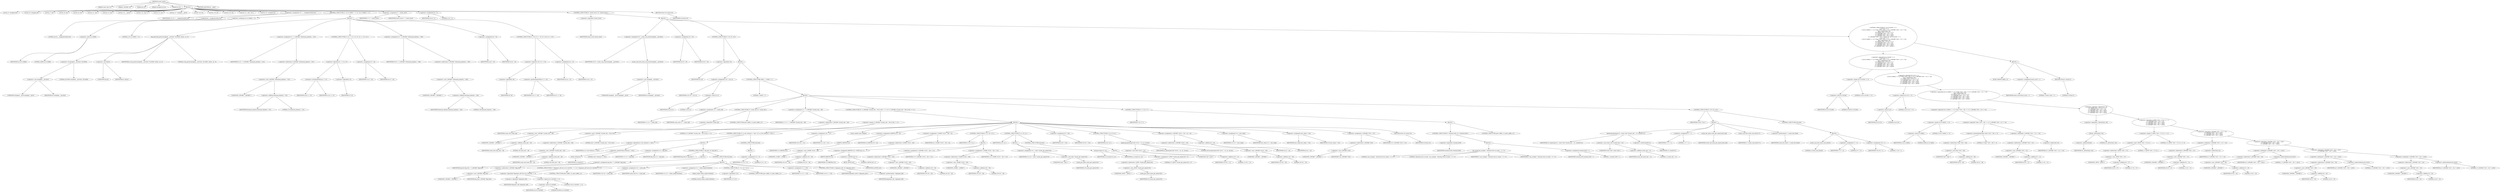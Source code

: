 digraph cache_insert {  
"1000117" [label = "(METHOD,cache_insert)" ]
"1000118" [label = "(PARAM,const char *a1)" ]
"1000119" [label = "(PARAM,_DWORD *a2)" ]
"1000120" [label = "(PARAM,int a3)" ]
"1000121" [label = "(PARAM,unsigned int a4)" ]
"1000122" [label = "(PARAM,int a5)" ]
"1000123" [label = "(BLOCK,,)" ]
"1000124" [label = "(LOCAL,v5: unsigned int)" ]
"1000125" [label = "(LOCAL,v6: unsigned int)" ]
"1000126" [label = "(LOCAL,v7: int)" ]
"1000127" [label = "(LOCAL,v8: int)" ]
"1000128" [label = "(LOCAL,v9: int)" ]
"1000129" [label = "(LOCAL,v11: int)" ]
"1000130" [label = "(LOCAL,v12: int)" ]
"1000131" [label = "(LOCAL,v13: __int16)" ]
"1000132" [label = "(LOCAL,v14: char *)" ]
"1000133" [label = "(LOCAL,v15: int)" ]
"1000134" [label = "(LOCAL,v17: unsigned __int16)" ]
"1000135" [label = "(LOCAL,v18: int)" ]
"1000136" [label = "(LOCAL,v19: int)" ]
"1000137" [label = "(LOCAL,v20: int)" ]
"1000138" [label = "(LOCAL,v21: char [ 16 ])" ]
"1000139" [label = "(LOCAL,v22: unsigned int)" ]
"1000140" [label = "(<operator>.assignment,v22 = __readgsdword(0x14u))" ]
"1000141" [label = "(IDENTIFIER,v22,v22 = __readgsdword(0x14u))" ]
"1000142" [label = "(__readgsdword,__readgsdword(0x14u))" ]
"1000143" [label = "(LITERAL,0x14u,__readgsdword(0x14u))" ]
"1000144" [label = "(CONTROL_STRUCTURE,if ( (a5 & 0x980) != 0 ),if ( (a5 & 0x980) != 0 ))" ]
"1000145" [label = "(<operator>.notEquals,(a5 & 0x980) != 0)" ]
"1000146" [label = "(<operator>.and,a5 & 0x980)" ]
"1000147" [label = "(IDENTIFIER,a5,a5 & 0x980)" ]
"1000148" [label = "(LITERAL,0x980,a5 & 0x980)" ]
"1000149" [label = "(LITERAL,0,(a5 & 0x980) != 0)" ]
"1000150" [label = "(BLOCK,,)" ]
"1000151" [label = "(log_query,log_query((unsigned __int16)a5 | 0x10000, (int)a1, a2, 0))" ]
"1000152" [label = "(<operator>.or,(unsigned __int16)a5 | 0x10000)" ]
"1000153" [label = "(<operator>.cast,(unsigned __int16)a5)" ]
"1000154" [label = "(UNKNOWN,unsigned __int16,unsigned __int16)" ]
"1000155" [label = "(IDENTIFIER,a5,(unsigned __int16)a5)" ]
"1000156" [label = "(LITERAL,0x10000,(unsigned __int16)a5 | 0x10000)" ]
"1000157" [label = "(<operator>.cast,(int)a1)" ]
"1000158" [label = "(UNKNOWN,int,int)" ]
"1000159" [label = "(IDENTIFIER,a1,(int)a1)" ]
"1000160" [label = "(IDENTIFIER,a2,log_query((unsigned __int16)a5 | 0x10000, (int)a1, a2, 0))" ]
"1000161" [label = "(LITERAL,0,log_query((unsigned __int16)a5 | 0x10000, (int)a1, a2, 0))" ]
"1000162" [label = "(<operator>.assignment,v5 = *(_DWORD *)(dnsmasq_daemon + 252))" ]
"1000163" [label = "(IDENTIFIER,v5,v5 = *(_DWORD *)(dnsmasq_daemon + 252))" ]
"1000164" [label = "(<operator>.indirection,*(_DWORD *)(dnsmasq_daemon + 252))" ]
"1000165" [label = "(<operator>.cast,(_DWORD *)(dnsmasq_daemon + 252))" ]
"1000166" [label = "(UNKNOWN,_DWORD *,_DWORD *)" ]
"1000167" [label = "(<operator>.addition,dnsmasq_daemon + 252)" ]
"1000168" [label = "(IDENTIFIER,dnsmasq_daemon,dnsmasq_daemon + 252)" ]
"1000169" [label = "(LITERAL,252,dnsmasq_daemon + 252)" ]
"1000170" [label = "(CONTROL_STRUCTURE,if ( a4 <= v5 || !v5 ),if ( a4 <= v5 || !v5 ))" ]
"1000171" [label = "(<operator>.logicalOr,a4 <= v5 || !v5)" ]
"1000172" [label = "(<operator>.lessEqualsThan,a4 <= v5)" ]
"1000173" [label = "(IDENTIFIER,a4,a4 <= v5)" ]
"1000174" [label = "(IDENTIFIER,v5,a4 <= v5)" ]
"1000175" [label = "(<operator>.logicalNot,!v5)" ]
"1000176" [label = "(IDENTIFIER,v5,!v5)" ]
"1000177" [label = "(<operator>.assignment,v5 = a4)" ]
"1000178" [label = "(IDENTIFIER,v5,v5 = a4)" ]
"1000179" [label = "(IDENTIFIER,a4,v5 = a4)" ]
"1000180" [label = "(<operator>.assignment,v6 = *(_DWORD *)(dnsmasq_daemon + 248))" ]
"1000181" [label = "(IDENTIFIER,v6,v6 = *(_DWORD *)(dnsmasq_daemon + 248))" ]
"1000182" [label = "(<operator>.indirection,*(_DWORD *)(dnsmasq_daemon + 248))" ]
"1000183" [label = "(<operator>.cast,(_DWORD *)(dnsmasq_daemon + 248))" ]
"1000184" [label = "(UNKNOWN,_DWORD *,_DWORD *)" ]
"1000185" [label = "(<operator>.addition,dnsmasq_daemon + 248)" ]
"1000186" [label = "(IDENTIFIER,dnsmasq_daemon,dnsmasq_daemon + 248)" ]
"1000187" [label = "(LITERAL,248,dnsmasq_daemon + 248)" ]
"1000188" [label = "(<operator>.assignment,a4 = v6)" ]
"1000189" [label = "(IDENTIFIER,a4,a4 = v6)" ]
"1000190" [label = "(IDENTIFIER,v6,a4 = v6)" ]
"1000191" [label = "(CONTROL_STRUCTURE,if ( !v6 || v5 >= v6 ),if ( !v6 || v5 >= v6 ))" ]
"1000192" [label = "(<operator>.logicalOr,!v6 || v5 >= v6)" ]
"1000193" [label = "(<operator>.logicalNot,!v6)" ]
"1000194" [label = "(IDENTIFIER,v6,!v6)" ]
"1000195" [label = "(<operator>.greaterEqualsThan,v5 >= v6)" ]
"1000196" [label = "(IDENTIFIER,v5,v5 >= v6)" ]
"1000197" [label = "(IDENTIFIER,v6,v5 >= v6)" ]
"1000198" [label = "(<operator>.assignment,a4 = v5)" ]
"1000199" [label = "(IDENTIFIER,a4,a4 = v5)" ]
"1000200" [label = "(IDENTIFIER,v5,a4 = v5)" ]
"1000201" [label = "(<operator>.assignment,v7 = insert_error)" ]
"1000202" [label = "(IDENTIFIER,v7,v7 = insert_error)" ]
"1000203" [label = "(IDENTIFIER,insert_error,v7 = insert_error)" ]
"1000204" [label = "(<operator>.assignment,v8 = 0)" ]
"1000205" [label = "(IDENTIFIER,v8,v8 = 0)" ]
"1000206" [label = "(LITERAL,0,v8 = 0)" ]
"1000207" [label = "(CONTROL_STRUCTURE,if ( !insert_error ),if ( !insert_error ))" ]
"1000208" [label = "(<operator>.logicalNot,!insert_error)" ]
"1000209" [label = "(IDENTIFIER,insert_error,!insert_error)" ]
"1000210" [label = "(BLOCK,,)" ]
"1000211" [label = "(<operator>.assignment,v9 = cache_scan_free((unsigned __int16)a5))" ]
"1000212" [label = "(IDENTIFIER,v9,v9 = cache_scan_free((unsigned __int16)a5))" ]
"1000213" [label = "(cache_scan_free,cache_scan_free((unsigned __int16)a5))" ]
"1000214" [label = "(<operator>.cast,(unsigned __int16)a5)" ]
"1000215" [label = "(UNKNOWN,unsigned __int16,unsigned __int16)" ]
"1000216" [label = "(IDENTIFIER,a5,(unsigned __int16)a5)" ]
"1000217" [label = "(<operator>.assignment,v8 = v9)" ]
"1000218" [label = "(IDENTIFIER,v8,v8 = v9)" ]
"1000219" [label = "(IDENTIFIER,v9,v8 = v9)" ]
"1000220" [label = "(CONTROL_STRUCTURE,if ( !v9 ),if ( !v9 ))" ]
"1000221" [label = "(<operator>.logicalNot,!v9)" ]
"1000222" [label = "(IDENTIFIER,v9,!v9)" ]
"1000223" [label = "(BLOCK,,)" ]
"1000224" [label = "(<operator>.assignment,v18 = a5 & 4)" ]
"1000225" [label = "(IDENTIFIER,v18,v18 = a5 & 4)" ]
"1000226" [label = "(<operator>.and,a5 & 4)" ]
"1000227" [label = "(IDENTIFIER,a5,a5 & 4)" ]
"1000228" [label = "(LITERAL,4,a5 & 4)" ]
"1000229" [label = "(CONTROL_STRUCTURE,while ( 1 ),while ( 1 ))" ]
"1000230" [label = "(LITERAL,1,while ( 1 ))" ]
"1000231" [label = "(BLOCK,,)" ]
"1000232" [label = "(<operator>.assignment,v11 = cache_tail)" ]
"1000233" [label = "(IDENTIFIER,v11,v11 = cache_tail)" ]
"1000234" [label = "(IDENTIFIER,cache_tail,v11 = cache_tail)" ]
"1000235" [label = "(CONTROL_STRUCTURE,if ( !cache_tail ),if ( !cache_tail ))" ]
"1000236" [label = "(<operator>.logicalNot,!cache_tail)" ]
"1000237" [label = "(IDENTIFIER,cache_tail,!cache_tail)" ]
"1000238" [label = "(CONTROL_STRUCTURE,goto LABEL_22;,goto LABEL_22;)" ]
"1000239" [label = "(<operator>.assignment,v17 = *(_DWORD *)(cache_tail + 36))" ]
"1000240" [label = "(IDENTIFIER,v17,v17 = *(_DWORD *)(cache_tail + 36))" ]
"1000241" [label = "(<operator>.indirection,*(_DWORD *)(cache_tail + 36))" ]
"1000242" [label = "(<operator>.cast,(_DWORD *)(cache_tail + 36))" ]
"1000243" [label = "(UNKNOWN,_DWORD *,_DWORD *)" ]
"1000244" [label = "(<operator>.addition,cache_tail + 36)" ]
"1000245" [label = "(IDENTIFIER,cache_tail,cache_tail + 36)" ]
"1000246" [label = "(LITERAL,36,cache_tail + 36)" ]
"1000247" [label = "(CONTROL_STRUCTURE,if ( (*(_DWORD *)(cache_tail + 36) & 0xC) == 0 ),if ( (*(_DWORD *)(cache_tail + 36) & 0xC) == 0 ))" ]
"1000248" [label = "(<operator>.equals,(*(_DWORD *)(cache_tail + 36) & 0xC) == 0)" ]
"1000249" [label = "(<operator>.and,*(_DWORD *)(cache_tail + 36) & 0xC)" ]
"1000250" [label = "(<operator>.indirection,*(_DWORD *)(cache_tail + 36))" ]
"1000251" [label = "(<operator>.cast,(_DWORD *)(cache_tail + 36))" ]
"1000252" [label = "(UNKNOWN,_DWORD *,_DWORD *)" ]
"1000253" [label = "(<operator>.addition,cache_tail + 36)" ]
"1000254" [label = "(IDENTIFIER,cache_tail,cache_tail + 36)" ]
"1000255" [label = "(LITERAL,36,cache_tail + 36)" ]
"1000256" [label = "(LITERAL,0xC,*(_DWORD *)(cache_tail + 36) & 0xC)" ]
"1000257" [label = "(LITERAL,0,(*(_DWORD *)(cache_tail + 36) & 0xC) == 0)" ]
"1000258" [label = "(BLOCK,,)" ]
"1000259" [label = "(CONTROL_STRUCTURE,if ( a1 && strlen(a1) > 0x31 ),if ( a1 && strlen(a1) > 0x31 ))" ]
"1000260" [label = "(<operator>.logicalAnd,a1 && strlen(a1) > 0x31)" ]
"1000261" [label = "(IDENTIFIER,a1,a1 && strlen(a1) > 0x31)" ]
"1000262" [label = "(<operator>.greaterThan,strlen(a1) > 0x31)" ]
"1000263" [label = "(strlen,strlen(a1))" ]
"1000264" [label = "(IDENTIFIER,a1,strlen(a1))" ]
"1000265" [label = "(LITERAL,0x31,strlen(a1) > 0x31)" ]
"1000266" [label = "(BLOCK,,)" ]
"1000267" [label = "(<operator>.assignment,v12 = big_free)" ]
"1000268" [label = "(IDENTIFIER,v12,v12 = big_free)" ]
"1000269" [label = "(IDENTIFIER,big_free,v12 = big_free)" ]
"1000270" [label = "(CONTROL_STRUCTURE,if ( big_free ),if ( big_free ))" ]
"1000271" [label = "(IDENTIFIER,big_free,if ( big_free ))" ]
"1000272" [label = "(BLOCK,,)" ]
"1000273" [label = "(<operator>.assignment,big_free = *(_DWORD *)big_free)" ]
"1000274" [label = "(IDENTIFIER,big_free,big_free = *(_DWORD *)big_free)" ]
"1000275" [label = "(<operator>.indirection,*(_DWORD *)big_free)" ]
"1000276" [label = "(<operator>.cast,(_DWORD *)big_free)" ]
"1000277" [label = "(UNKNOWN,_DWORD *,_DWORD *)" ]
"1000278" [label = "(IDENTIFIER,big_free,(_DWORD *)big_free)" ]
"1000279" [label = "(CONTROL_STRUCTURE,else,else)" ]
"1000280" [label = "(BLOCK,,)" ]
"1000281" [label = "(CONTROL_STRUCTURE,if ( !bignames_left && (a5 & 0x5000) == 0 ),if ( !bignames_left && (a5 & 0x5000) == 0 ))" ]
"1000282" [label = "(<operator>.logicalAnd,!bignames_left && (a5 & 0x5000) == 0)" ]
"1000283" [label = "(<operator>.logicalNot,!bignames_left)" ]
"1000284" [label = "(IDENTIFIER,bignames_left,!bignames_left)" ]
"1000285" [label = "(<operator>.equals,(a5 & 0x5000) == 0)" ]
"1000286" [label = "(<operator>.and,a5 & 0x5000)" ]
"1000287" [label = "(IDENTIFIER,a5,a5 & 0x5000)" ]
"1000288" [label = "(LITERAL,0x5000,a5 & 0x5000)" ]
"1000289" [label = "(LITERAL,0,(a5 & 0x5000) == 0)" ]
"1000290" [label = "(CONTROL_STRUCTURE,goto LABEL_22;,goto LABEL_22;)" ]
"1000291" [label = "(<operator>.assignment,v19 = cache_tail)" ]
"1000292" [label = "(IDENTIFIER,v19,v19 = cache_tail)" ]
"1000293" [label = "(IDENTIFIER,cache_tail,v19 = cache_tail)" ]
"1000294" [label = "(<operator>.assignment,v12 = whine_malloc(0x404u))" ]
"1000295" [label = "(IDENTIFIER,v12,v12 = whine_malloc(0x404u))" ]
"1000296" [label = "(whine_malloc,whine_malloc(0x404u))" ]
"1000297" [label = "(LITERAL,0x404u,whine_malloc(0x404u))" ]
"1000298" [label = "(CONTROL_STRUCTURE,if ( !v12 ),if ( !v12 ))" ]
"1000299" [label = "(<operator>.logicalNot,!v12)" ]
"1000300" [label = "(IDENTIFIER,v12,!v12)" ]
"1000301" [label = "(CONTROL_STRUCTURE,goto LABEL_22;,goto LABEL_22;)" ]
"1000302" [label = "(<operator>.assignment,v11 = v19)" ]
"1000303" [label = "(IDENTIFIER,v11,v11 = v19)" ]
"1000304" [label = "(IDENTIFIER,v19,v11 = v19)" ]
"1000305" [label = "(CONTROL_STRUCTURE,if ( bignames_left ),if ( bignames_left ))" ]
"1000306" [label = "(IDENTIFIER,bignames_left,if ( bignames_left ))" ]
"1000307" [label = "(<operator>.preDecrement,--bignames_left)" ]
"1000308" [label = "(IDENTIFIER,bignames_left,--bignames_left)" ]
"1000309" [label = "(CONTROL_STRUCTURE,else,else)" ]
"1000310" [label = "(BLOCK,,)" ]
"1000311" [label = "(<operator>.assignment,v12 = 0)" ]
"1000312" [label = "(IDENTIFIER,v12,v12 = 0)" ]
"1000313" [label = "(LITERAL,0,v12 = 0)" ]
"1000314" [label = "(<operator>.assignment,v20 = v11)" ]
"1000315" [label = "(IDENTIFIER,v20,v20 = v11)" ]
"1000316" [label = "(IDENTIFIER,v11,v20 = v11)" ]
"1000317" [label = "(cache_unlink,cache_unlink())" ]
"1000318" [label = "(<operator>.assignment,LOBYTE(v13) = a5)" ]
"1000319" [label = "(LOBYTE,LOBYTE(v13))" ]
"1000320" [label = "(IDENTIFIER,v13,LOBYTE(v13))" ]
"1000321" [label = "(IDENTIFIER,a5,LOBYTE(v13) = a5)" ]
"1000322" [label = "(<operator>.assignment,*(_WORD *)(v20 + 36) = a5)" ]
"1000323" [label = "(<operator>.indirection,*(_WORD *)(v20 + 36))" ]
"1000324" [label = "(<operator>.cast,(_WORD *)(v20 + 36))" ]
"1000325" [label = "(UNKNOWN,_WORD *,_WORD *)" ]
"1000326" [label = "(<operator>.addition,v20 + 36)" ]
"1000327" [label = "(IDENTIFIER,v20,v20 + 36)" ]
"1000328" [label = "(LITERAL,36,v20 + 36)" ]
"1000329" [label = "(IDENTIFIER,a5,*(_WORD *)(v20 + 36) = a5)" ]
"1000330" [label = "(CONTROL_STRUCTURE,if ( v12 ),if ( v12 ))" ]
"1000331" [label = "(IDENTIFIER,v12,if ( v12 ))" ]
"1000332" [label = "(BLOCK,,)" ]
"1000333" [label = "(<operator>.assignment,HIBYTE(v13) = BYTE1(a5) | 2)" ]
"1000334" [label = "(HIBYTE,HIBYTE(v13))" ]
"1000335" [label = "(IDENTIFIER,v13,HIBYTE(v13))" ]
"1000336" [label = "(<operator>.or,BYTE1(a5) | 2)" ]
"1000337" [label = "(BYTE1,BYTE1(a5))" ]
"1000338" [label = "(IDENTIFIER,a5,BYTE1(a5))" ]
"1000339" [label = "(LITERAL,2,BYTE1(a5) | 2)" ]
"1000340" [label = "(<operator>.assignment,*(_DWORD *)(v20 + 40) = v12)" ]
"1000341" [label = "(<operator>.indirection,*(_DWORD *)(v20 + 40))" ]
"1000342" [label = "(<operator>.cast,(_DWORD *)(v20 + 40))" ]
"1000343" [label = "(UNKNOWN,_DWORD *,_DWORD *)" ]
"1000344" [label = "(<operator>.addition,v20 + 40)" ]
"1000345" [label = "(IDENTIFIER,v20,v20 + 40)" ]
"1000346" [label = "(LITERAL,40,v20 + 40)" ]
"1000347" [label = "(IDENTIFIER,v12,*(_DWORD *)(v20 + 40) = v12)" ]
"1000348" [label = "(<operator>.assignment,*(_WORD *)(v20 + 36) = v13)" ]
"1000349" [label = "(<operator>.indirection,*(_WORD *)(v20 + 36))" ]
"1000350" [label = "(<operator>.cast,(_WORD *)(v20 + 36))" ]
"1000351" [label = "(UNKNOWN,_WORD *,_WORD *)" ]
"1000352" [label = "(<operator>.addition,v20 + 36)" ]
"1000353" [label = "(IDENTIFIER,v20,v20 + 36)" ]
"1000354" [label = "(LITERAL,36,v20 + 36)" ]
"1000355" [label = "(IDENTIFIER,v13,*(_WORD *)(v20 + 36) = v13)" ]
"1000356" [label = "(CONTROL_STRUCTURE,if ( a1 ),if ( a1 ))" ]
"1000357" [label = "(IDENTIFIER,a1,if ( a1 ))" ]
"1000358" [label = "(BLOCK,,)" ]
"1000359" [label = "(<operator>.assignment,v14 = (char *)cache_get_name(v20))" ]
"1000360" [label = "(IDENTIFIER,v14,v14 = (char *)cache_get_name(v20))" ]
"1000361" [label = "(<operator>.cast,(char *)cache_get_name(v20))" ]
"1000362" [label = "(UNKNOWN,char *,char *)" ]
"1000363" [label = "(cache_get_name,cache_get_name(v20))" ]
"1000364" [label = "(IDENTIFIER,v20,cache_get_name(v20))" ]
"1000365" [label = "(strcpy,strcpy(v14, a1))" ]
"1000366" [label = "(IDENTIFIER,v14,strcpy(v14, a1))" ]
"1000367" [label = "(IDENTIFIER,a1,strcpy(v14, a1))" ]
"1000368" [label = "(CONTROL_STRUCTURE,else,else)" ]
"1000369" [label = "(BLOCK,,)" ]
"1000370" [label = "(<operator>.assignment,*(_BYTE *)cache_get_name(v20) = 0)" ]
"1000371" [label = "(<operator>.indirection,*(_BYTE *)cache_get_name(v20))" ]
"1000372" [label = "(<operator>.cast,(_BYTE *)cache_get_name(v20))" ]
"1000373" [label = "(UNKNOWN,_BYTE *,_BYTE *)" ]
"1000374" [label = "(cache_get_name,cache_get_name(v20))" ]
"1000375" [label = "(IDENTIFIER,v20,cache_get_name(v20))" ]
"1000376" [label = "(LITERAL,0,*(_BYTE *)cache_get_name(v20) = 0)" ]
"1000377" [label = "(<operator>.assignment,v8 = v20)" ]
"1000378" [label = "(IDENTIFIER,v8,v8 = v20)" ]
"1000379" [label = "(IDENTIFIER,v20,v8 = v20)" ]
"1000380" [label = "(CONTROL_STRUCTURE,if ( a2 ),if ( a2 ))" ]
"1000381" [label = "(IDENTIFIER,a2,if ( a2 ))" ]
"1000382" [label = "(qmemcpy,qmemcpy((void *)(v20 + 12), a2, 0x10u))" ]
"1000383" [label = "(<operator>.cast,(void *)(v20 + 12))" ]
"1000384" [label = "(UNKNOWN,void *,void *)" ]
"1000385" [label = "(<operator>.addition,v20 + 12)" ]
"1000386" [label = "(IDENTIFIER,v20,v20 + 12)" ]
"1000387" [label = "(LITERAL,12,v20 + 12)" ]
"1000388" [label = "(IDENTIFIER,a2,qmemcpy((void *)(v20 + 12), a2, 0x10u))" ]
"1000389" [label = "(LITERAL,0x10u,qmemcpy((void *)(v20 + 12), a2, 0x10u))" ]
"1000390" [label = "(<operator>.assignment,*(_DWORD *)(v20 + 28) = a3 + a4)" ]
"1000391" [label = "(<operator>.indirection,*(_DWORD *)(v20 + 28))" ]
"1000392" [label = "(<operator>.cast,(_DWORD *)(v20 + 28))" ]
"1000393" [label = "(UNKNOWN,_DWORD *,_DWORD *)" ]
"1000394" [label = "(<operator>.addition,v20 + 28)" ]
"1000395" [label = "(IDENTIFIER,v20,v20 + 28)" ]
"1000396" [label = "(LITERAL,28,v20 + 28)" ]
"1000397" [label = "(<operator>.addition,a3 + a4)" ]
"1000398" [label = "(IDENTIFIER,a3,a3 + a4)" ]
"1000399" [label = "(IDENTIFIER,a4,a3 + a4)" ]
"1000400" [label = "(<operator>.assignment,v15 = new_chain)" ]
"1000401" [label = "(IDENTIFIER,v15,v15 = new_chain)" ]
"1000402" [label = "(IDENTIFIER,new_chain,v15 = new_chain)" ]
"1000403" [label = "(<operator>.assignment,new_chain = v20)" ]
"1000404" [label = "(IDENTIFIER,new_chain,new_chain = v20)" ]
"1000405" [label = "(IDENTIFIER,v20,new_chain = v20)" ]
"1000406" [label = "(<operator>.assignment,*(_DWORD *)v20 = v15)" ]
"1000407" [label = "(<operator>.indirection,*(_DWORD *)v20)" ]
"1000408" [label = "(<operator>.cast,(_DWORD *)v20)" ]
"1000409" [label = "(UNKNOWN,_DWORD *,_DWORD *)" ]
"1000410" [label = "(IDENTIFIER,v20,(_DWORD *)v20)" ]
"1000411" [label = "(IDENTIFIER,v15,*(_DWORD *)v20 = v15)" ]
"1000412" [label = "(RETURN,return v8;,return v8;)" ]
"1000413" [label = "(IDENTIFIER,v8,return v8;)" ]
"1000414" [label = "(CONTROL_STRUCTURE,if ( v7 ),if ( v7 ))" ]
"1000415" [label = "(IDENTIFIER,v7,if ( v7 ))" ]
"1000416" [label = "(BLOCK,,)" ]
"1000417" [label = "(CONTROL_STRUCTURE,if ( !warned_8160 ),if ( !warned_8160 ))" ]
"1000418" [label = "(<operator>.logicalNot,!warned_8160)" ]
"1000419" [label = "(IDENTIFIER,warned_8160,!warned_8160)" ]
"1000420" [label = "(BLOCK,,)" ]
"1000421" [label = "(my_syslog,my_syslog(3, \"Internal error in cache.\", v7, v7))" ]
"1000422" [label = "(LITERAL,3,my_syslog(3, \"Internal error in cache.\", v7, v7))" ]
"1000423" [label = "(LITERAL,\"Internal error in cache.\",my_syslog(3, \"Internal error in cache.\", v7, v7))" ]
"1000424" [label = "(IDENTIFIER,v7,my_syslog(3, \"Internal error in cache.\", v7, v7))" ]
"1000425" [label = "(IDENTIFIER,v7,my_syslog(3, \"Internal error in cache.\", v7, v7))" ]
"1000426" [label = "(<operator>.assignment,warned_8160 = 1)" ]
"1000427" [label = "(IDENTIFIER,warned_8160,warned_8160 = 1)" ]
"1000428" [label = "(LITERAL,1,warned_8160 = 1)" ]
"1000429" [label = "(CONTROL_STRUCTURE,goto LABEL_22;,goto LABEL_22;)" ]
"1000430" [label = "(CONTROL_STRUCTURE,if ( v18 ),if ( v18 ))" ]
"1000431" [label = "(IDENTIFIER,v18,if ( v18 ))" ]
"1000432" [label = "(BLOCK,,)" ]
"1000433" [label = "(qmemcpy,qmemcpy(v21, (const void *)(cache_tail + 12), sizeof(v21)))" ]
"1000434" [label = "(IDENTIFIER,v21,qmemcpy(v21, (const void *)(cache_tail + 12), sizeof(v21)))" ]
"1000435" [label = "(<operator>.cast,(const void *)(cache_tail + 12))" ]
"1000436" [label = "(UNKNOWN,const void *,const void *)" ]
"1000437" [label = "(<operator>.addition,cache_tail + 12)" ]
"1000438" [label = "(IDENTIFIER,cache_tail,cache_tail + 12)" ]
"1000439" [label = "(LITERAL,12,cache_tail + 12)" ]
"1000440" [label = "(<operator>.sizeOf,sizeof(v21))" ]
"1000441" [label = "(IDENTIFIER,v21,sizeof(v21))" ]
"1000442" [label = "(<operator>.assignment,v7 = 1)" ]
"1000443" [label = "(IDENTIFIER,v7,v7 = 1)" ]
"1000444" [label = "(LITERAL,1,v7 = 1)" ]
"1000445" [label = "(cache_get_name,cache_get_name(cache_tail))" ]
"1000446" [label = "(IDENTIFIER,cache_tail,cache_get_name(cache_tail))" ]
"1000447" [label = "(cache_scan_free,cache_scan_free(v17))" ]
"1000448" [label = "(IDENTIFIER,v17,cache_scan_free(v17))" ]
"1000449" [label = "(<operator>.preIncrement,++cache_live_freed)" ]
"1000450" [label = "(IDENTIFIER,cache_live_freed,++cache_live_freed)" ]
"1000451" [label = "(CONTROL_STRUCTURE,else,else)" ]
"1000452" [label = "(BLOCK,,)" ]
"1000453" [label = "(cache_scan_free,cache_scan_free(0))" ]
"1000454" [label = "(LITERAL,0,cache_scan_free(0))" ]
"1000455" [label = "(<operator>.assignment,v7 = 0)" ]
"1000456" [label = "(IDENTIFIER,v7,v7 = 0)" ]
"1000457" [label = "(LITERAL,0,v7 = 0)" ]
"1000458" [label = "(<operator>.assignment,v18 = 1)" ]
"1000459" [label = "(IDENTIFIER,v18,v18 = 1)" ]
"1000460" [label = "(LITERAL,1,v18 = 1)" ]
"1000461" [label = "(CONTROL_STRUCTURE,if ( (a5 & 0x180) == 0\n      || (a5 & 8) == 0\n      || ((a5 & 0x80u) == 0 || *(char *)(v9 + 36) >= 0 || *(_DWORD *)(v9 + 12) != *a2)\n      && (!_bittest(&a5, 8u)\n       || (*(_BYTE *)(v8 + 37) & 1) == 0\n       || *(_DWORD *)(v8 + 12) != *a2\n       || *(_DWORD *)(v8 + 16) != a2[1]\n       || *(_DWORD *)(v8 + 20) != a2[2]\n       || *(_DWORD *)(v8 + 24) != a2[3]) ),if ( (a5 & 0x180) == 0\n      || (a5 & 8) == 0\n      || ((a5 & 0x80u) == 0 || *(char *)(v9 + 36) >= 0 || *(_DWORD *)(v9 + 12) != *a2)\n      && (!_bittest(&a5, 8u)\n       || (*(_BYTE *)(v8 + 37) & 1) == 0\n       || *(_DWORD *)(v8 + 12) != *a2\n       || *(_DWORD *)(v8 + 16) != a2[1]\n       || *(_DWORD *)(v8 + 20) != a2[2]\n       || *(_DWORD *)(v8 + 24) != a2[3]) ))" ]
"1000462" [label = "(<operator>.logicalOr,(a5 & 0x180) == 0\n      || (a5 & 8) == 0\n      || ((a5 & 0x80u) == 0 || *(char *)(v9 + 36) >= 0 || *(_DWORD *)(v9 + 12) != *a2)\n      && (!_bittest(&a5, 8u)\n       || (*(_BYTE *)(v8 + 37) & 1) == 0\n       || *(_DWORD *)(v8 + 12) != *a2\n       || *(_DWORD *)(v8 + 16) != a2[1]\n       || *(_DWORD *)(v8 + 20) != a2[2]\n       || *(_DWORD *)(v8 + 24) != a2[3]))" ]
"1000463" [label = "(<operator>.equals,(a5 & 0x180) == 0)" ]
"1000464" [label = "(<operator>.and,a5 & 0x180)" ]
"1000465" [label = "(IDENTIFIER,a5,a5 & 0x180)" ]
"1000466" [label = "(LITERAL,0x180,a5 & 0x180)" ]
"1000467" [label = "(LITERAL,0,(a5 & 0x180) == 0)" ]
"1000468" [label = "(<operator>.logicalOr,(a5 & 8) == 0\n      || ((a5 & 0x80u) == 0 || *(char *)(v9 + 36) >= 0 || *(_DWORD *)(v9 + 12) != *a2)\n      && (!_bittest(&a5, 8u)\n       || (*(_BYTE *)(v8 + 37) & 1) == 0\n       || *(_DWORD *)(v8 + 12) != *a2\n       || *(_DWORD *)(v8 + 16) != a2[1]\n       || *(_DWORD *)(v8 + 20) != a2[2]\n       || *(_DWORD *)(v8 + 24) != a2[3]))" ]
"1000469" [label = "(<operator>.equals,(a5 & 8) == 0)" ]
"1000470" [label = "(<operator>.and,a5 & 8)" ]
"1000471" [label = "(IDENTIFIER,a5,a5 & 8)" ]
"1000472" [label = "(LITERAL,8,a5 & 8)" ]
"1000473" [label = "(LITERAL,0,(a5 & 8) == 0)" ]
"1000474" [label = "(<operator>.logicalAnd,((a5 & 0x80u) == 0 || *(char *)(v9 + 36) >= 0 || *(_DWORD *)(v9 + 12) != *a2)\n      && (!_bittest(&a5, 8u)\n       || (*(_BYTE *)(v8 + 37) & 1) == 0\n       || *(_DWORD *)(v8 + 12) != *a2\n       || *(_DWORD *)(v8 + 16) != a2[1]\n       || *(_DWORD *)(v8 + 20) != a2[2]\n       || *(_DWORD *)(v8 + 24) != a2[3]))" ]
"1000475" [label = "(<operator>.logicalOr,(a5 & 0x80u) == 0 || *(char *)(v9 + 36) >= 0 || *(_DWORD *)(v9 + 12) != *a2)" ]
"1000476" [label = "(<operator>.equals,(a5 & 0x80u) == 0)" ]
"1000477" [label = "(<operator>.and,a5 & 0x80u)" ]
"1000478" [label = "(IDENTIFIER,a5,a5 & 0x80u)" ]
"1000479" [label = "(LITERAL,0x80u,a5 & 0x80u)" ]
"1000480" [label = "(LITERAL,0,(a5 & 0x80u) == 0)" ]
"1000481" [label = "(<operator>.logicalOr,*(char *)(v9 + 36) >= 0 || *(_DWORD *)(v9 + 12) != *a2)" ]
"1000482" [label = "(<operator>.greaterEqualsThan,*(char *)(v9 + 36) >= 0)" ]
"1000483" [label = "(<operator>.indirection,*(char *)(v9 + 36))" ]
"1000484" [label = "(<operator>.cast,(char *)(v9 + 36))" ]
"1000485" [label = "(UNKNOWN,char *,char *)" ]
"1000486" [label = "(<operator>.addition,v9 + 36)" ]
"1000487" [label = "(IDENTIFIER,v9,v9 + 36)" ]
"1000488" [label = "(LITERAL,36,v9 + 36)" ]
"1000489" [label = "(LITERAL,0,*(char *)(v9 + 36) >= 0)" ]
"1000490" [label = "(<operator>.notEquals,*(_DWORD *)(v9 + 12) != *a2)" ]
"1000491" [label = "(<operator>.indirection,*(_DWORD *)(v9 + 12))" ]
"1000492" [label = "(<operator>.cast,(_DWORD *)(v9 + 12))" ]
"1000493" [label = "(UNKNOWN,_DWORD *,_DWORD *)" ]
"1000494" [label = "(<operator>.addition,v9 + 12)" ]
"1000495" [label = "(IDENTIFIER,v9,v9 + 12)" ]
"1000496" [label = "(LITERAL,12,v9 + 12)" ]
"1000497" [label = "(<operator>.indirection,*a2)" ]
"1000498" [label = "(IDENTIFIER,a2,*(_DWORD *)(v9 + 12) != *a2)" ]
"1000499" [label = "(<operator>.logicalOr,!_bittest(&a5, 8u)\n       || (*(_BYTE *)(v8 + 37) & 1) == 0\n       || *(_DWORD *)(v8 + 12) != *a2\n       || *(_DWORD *)(v8 + 16) != a2[1]\n       || *(_DWORD *)(v8 + 20) != a2[2]\n       || *(_DWORD *)(v8 + 24) != a2[3])" ]
"1000500" [label = "(<operator>.logicalNot,!_bittest(&a5, 8u))" ]
"1000501" [label = "(_bittest,_bittest(&a5, 8u))" ]
"1000502" [label = "(<operator>.addressOf,&a5)" ]
"1000503" [label = "(IDENTIFIER,a5,_bittest(&a5, 8u))" ]
"1000504" [label = "(LITERAL,8u,_bittest(&a5, 8u))" ]
"1000505" [label = "(<operator>.logicalOr,(*(_BYTE *)(v8 + 37) & 1) == 0\n       || *(_DWORD *)(v8 + 12) != *a2\n       || *(_DWORD *)(v8 + 16) != a2[1]\n       || *(_DWORD *)(v8 + 20) != a2[2]\n       || *(_DWORD *)(v8 + 24) != a2[3])" ]
"1000506" [label = "(<operator>.equals,(*(_BYTE *)(v8 + 37) & 1) == 0)" ]
"1000507" [label = "(<operator>.and,*(_BYTE *)(v8 + 37) & 1)" ]
"1000508" [label = "(<operator>.indirection,*(_BYTE *)(v8 + 37))" ]
"1000509" [label = "(<operator>.cast,(_BYTE *)(v8 + 37))" ]
"1000510" [label = "(UNKNOWN,_BYTE *,_BYTE *)" ]
"1000511" [label = "(<operator>.addition,v8 + 37)" ]
"1000512" [label = "(IDENTIFIER,v8,v8 + 37)" ]
"1000513" [label = "(LITERAL,37,v8 + 37)" ]
"1000514" [label = "(LITERAL,1,*(_BYTE *)(v8 + 37) & 1)" ]
"1000515" [label = "(LITERAL,0,(*(_BYTE *)(v8 + 37) & 1) == 0)" ]
"1000516" [label = "(<operator>.logicalOr,*(_DWORD *)(v8 + 12) != *a2\n       || *(_DWORD *)(v8 + 16) != a2[1]\n       || *(_DWORD *)(v8 + 20) != a2[2]\n       || *(_DWORD *)(v8 + 24) != a2[3])" ]
"1000517" [label = "(<operator>.notEquals,*(_DWORD *)(v8 + 12) != *a2)" ]
"1000518" [label = "(<operator>.indirection,*(_DWORD *)(v8 + 12))" ]
"1000519" [label = "(<operator>.cast,(_DWORD *)(v8 + 12))" ]
"1000520" [label = "(UNKNOWN,_DWORD *,_DWORD *)" ]
"1000521" [label = "(<operator>.addition,v8 + 12)" ]
"1000522" [label = "(IDENTIFIER,v8,v8 + 12)" ]
"1000523" [label = "(LITERAL,12,v8 + 12)" ]
"1000524" [label = "(<operator>.indirection,*a2)" ]
"1000525" [label = "(IDENTIFIER,a2,*(_DWORD *)(v8 + 12) != *a2)" ]
"1000526" [label = "(<operator>.logicalOr,*(_DWORD *)(v8 + 16) != a2[1]\n       || *(_DWORD *)(v8 + 20) != a2[2]\n       || *(_DWORD *)(v8 + 24) != a2[3])" ]
"1000527" [label = "(<operator>.notEquals,*(_DWORD *)(v8 + 16) != a2[1])" ]
"1000528" [label = "(<operator>.indirection,*(_DWORD *)(v8 + 16))" ]
"1000529" [label = "(<operator>.cast,(_DWORD *)(v8 + 16))" ]
"1000530" [label = "(UNKNOWN,_DWORD *,_DWORD *)" ]
"1000531" [label = "(<operator>.addition,v8 + 16)" ]
"1000532" [label = "(IDENTIFIER,v8,v8 + 16)" ]
"1000533" [label = "(LITERAL,16,v8 + 16)" ]
"1000534" [label = "(<operator>.indirectIndexAccess,a2[1])" ]
"1000535" [label = "(IDENTIFIER,a2,*(_DWORD *)(v8 + 16) != a2[1])" ]
"1000536" [label = "(LITERAL,1,*(_DWORD *)(v8 + 16) != a2[1])" ]
"1000537" [label = "(<operator>.logicalOr,*(_DWORD *)(v8 + 20) != a2[2]\n       || *(_DWORD *)(v8 + 24) != a2[3])" ]
"1000538" [label = "(<operator>.notEquals,*(_DWORD *)(v8 + 20) != a2[2])" ]
"1000539" [label = "(<operator>.indirection,*(_DWORD *)(v8 + 20))" ]
"1000540" [label = "(<operator>.cast,(_DWORD *)(v8 + 20))" ]
"1000541" [label = "(UNKNOWN,_DWORD *,_DWORD *)" ]
"1000542" [label = "(<operator>.addition,v8 + 20)" ]
"1000543" [label = "(IDENTIFIER,v8,v8 + 20)" ]
"1000544" [label = "(LITERAL,20,v8 + 20)" ]
"1000545" [label = "(<operator>.indirectIndexAccess,a2[2])" ]
"1000546" [label = "(IDENTIFIER,a2,*(_DWORD *)(v8 + 20) != a2[2])" ]
"1000547" [label = "(LITERAL,2,*(_DWORD *)(v8 + 20) != a2[2])" ]
"1000548" [label = "(<operator>.notEquals,*(_DWORD *)(v8 + 24) != a2[3])" ]
"1000549" [label = "(<operator>.indirection,*(_DWORD *)(v8 + 24))" ]
"1000550" [label = "(<operator>.cast,(_DWORD *)(v8 + 24))" ]
"1000551" [label = "(UNKNOWN,_DWORD *,_DWORD *)" ]
"1000552" [label = "(<operator>.addition,v8 + 24)" ]
"1000553" [label = "(IDENTIFIER,v8,v8 + 24)" ]
"1000554" [label = "(LITERAL,24,v8 + 24)" ]
"1000555" [label = "(<operator>.indirectIndexAccess,a2[3])" ]
"1000556" [label = "(IDENTIFIER,a2,*(_DWORD *)(v8 + 24) != a2[3])" ]
"1000557" [label = "(LITERAL,3,*(_DWORD *)(v8 + 24) != a2[3])" ]
"1000558" [label = "(BLOCK,,)" ]
"1000559" [label = "(JUMP_TARGET,LABEL_22)" ]
"1000560" [label = "(<operator>.assignment,insert_error = 1)" ]
"1000561" [label = "(IDENTIFIER,insert_error,insert_error = 1)" ]
"1000562" [label = "(LITERAL,1,insert_error = 1)" ]
"1000563" [label = "(RETURN,return 0;,return 0;)" ]
"1000564" [label = "(LITERAL,0,return 0;)" ]
"1000565" [label = "(RETURN,return v8;,return v8;)" ]
"1000566" [label = "(IDENTIFIER,v8,return v8;)" ]
"1000567" [label = "(METHOD_RETURN,int __cdecl)" ]
  "1000117" -> "1000118" 
  "1000117" -> "1000119" 
  "1000117" -> "1000120" 
  "1000117" -> "1000121" 
  "1000117" -> "1000122" 
  "1000117" -> "1000123" 
  "1000117" -> "1000567" 
  "1000123" -> "1000124" 
  "1000123" -> "1000125" 
  "1000123" -> "1000126" 
  "1000123" -> "1000127" 
  "1000123" -> "1000128" 
  "1000123" -> "1000129" 
  "1000123" -> "1000130" 
  "1000123" -> "1000131" 
  "1000123" -> "1000132" 
  "1000123" -> "1000133" 
  "1000123" -> "1000134" 
  "1000123" -> "1000135" 
  "1000123" -> "1000136" 
  "1000123" -> "1000137" 
  "1000123" -> "1000138" 
  "1000123" -> "1000139" 
  "1000123" -> "1000140" 
  "1000123" -> "1000144" 
  "1000123" -> "1000201" 
  "1000123" -> "1000204" 
  "1000123" -> "1000207" 
  "1000123" -> "1000565" 
  "1000140" -> "1000141" 
  "1000140" -> "1000142" 
  "1000142" -> "1000143" 
  "1000144" -> "1000145" 
  "1000144" -> "1000150" 
  "1000145" -> "1000146" 
  "1000145" -> "1000149" 
  "1000146" -> "1000147" 
  "1000146" -> "1000148" 
  "1000150" -> "1000151" 
  "1000150" -> "1000162" 
  "1000150" -> "1000170" 
  "1000150" -> "1000180" 
  "1000150" -> "1000188" 
  "1000150" -> "1000191" 
  "1000151" -> "1000152" 
  "1000151" -> "1000157" 
  "1000151" -> "1000160" 
  "1000151" -> "1000161" 
  "1000152" -> "1000153" 
  "1000152" -> "1000156" 
  "1000153" -> "1000154" 
  "1000153" -> "1000155" 
  "1000157" -> "1000158" 
  "1000157" -> "1000159" 
  "1000162" -> "1000163" 
  "1000162" -> "1000164" 
  "1000164" -> "1000165" 
  "1000165" -> "1000166" 
  "1000165" -> "1000167" 
  "1000167" -> "1000168" 
  "1000167" -> "1000169" 
  "1000170" -> "1000171" 
  "1000170" -> "1000177" 
  "1000171" -> "1000172" 
  "1000171" -> "1000175" 
  "1000172" -> "1000173" 
  "1000172" -> "1000174" 
  "1000175" -> "1000176" 
  "1000177" -> "1000178" 
  "1000177" -> "1000179" 
  "1000180" -> "1000181" 
  "1000180" -> "1000182" 
  "1000182" -> "1000183" 
  "1000183" -> "1000184" 
  "1000183" -> "1000185" 
  "1000185" -> "1000186" 
  "1000185" -> "1000187" 
  "1000188" -> "1000189" 
  "1000188" -> "1000190" 
  "1000191" -> "1000192" 
  "1000191" -> "1000198" 
  "1000192" -> "1000193" 
  "1000192" -> "1000195" 
  "1000193" -> "1000194" 
  "1000195" -> "1000196" 
  "1000195" -> "1000197" 
  "1000198" -> "1000199" 
  "1000198" -> "1000200" 
  "1000201" -> "1000202" 
  "1000201" -> "1000203" 
  "1000204" -> "1000205" 
  "1000204" -> "1000206" 
  "1000207" -> "1000208" 
  "1000207" -> "1000210" 
  "1000208" -> "1000209" 
  "1000210" -> "1000211" 
  "1000210" -> "1000217" 
  "1000210" -> "1000220" 
  "1000210" -> "1000461" 
  "1000211" -> "1000212" 
  "1000211" -> "1000213" 
  "1000213" -> "1000214" 
  "1000214" -> "1000215" 
  "1000214" -> "1000216" 
  "1000217" -> "1000218" 
  "1000217" -> "1000219" 
  "1000220" -> "1000221" 
  "1000220" -> "1000223" 
  "1000221" -> "1000222" 
  "1000223" -> "1000224" 
  "1000223" -> "1000229" 
  "1000224" -> "1000225" 
  "1000224" -> "1000226" 
  "1000226" -> "1000227" 
  "1000226" -> "1000228" 
  "1000229" -> "1000230" 
  "1000229" -> "1000231" 
  "1000231" -> "1000232" 
  "1000231" -> "1000235" 
  "1000231" -> "1000239" 
  "1000231" -> "1000247" 
  "1000231" -> "1000414" 
  "1000231" -> "1000430" 
  "1000232" -> "1000233" 
  "1000232" -> "1000234" 
  "1000235" -> "1000236" 
  "1000235" -> "1000238" 
  "1000236" -> "1000237" 
  "1000239" -> "1000240" 
  "1000239" -> "1000241" 
  "1000241" -> "1000242" 
  "1000242" -> "1000243" 
  "1000242" -> "1000244" 
  "1000244" -> "1000245" 
  "1000244" -> "1000246" 
  "1000247" -> "1000248" 
  "1000247" -> "1000258" 
  "1000248" -> "1000249" 
  "1000248" -> "1000257" 
  "1000249" -> "1000250" 
  "1000249" -> "1000256" 
  "1000250" -> "1000251" 
  "1000251" -> "1000252" 
  "1000251" -> "1000253" 
  "1000253" -> "1000254" 
  "1000253" -> "1000255" 
  "1000258" -> "1000259" 
  "1000258" -> "1000314" 
  "1000258" -> "1000317" 
  "1000258" -> "1000318" 
  "1000258" -> "1000322" 
  "1000258" -> "1000330" 
  "1000258" -> "1000356" 
  "1000258" -> "1000377" 
  "1000258" -> "1000380" 
  "1000258" -> "1000390" 
  "1000258" -> "1000400" 
  "1000258" -> "1000403" 
  "1000258" -> "1000406" 
  "1000258" -> "1000412" 
  "1000259" -> "1000260" 
  "1000259" -> "1000266" 
  "1000259" -> "1000309" 
  "1000260" -> "1000261" 
  "1000260" -> "1000262" 
  "1000262" -> "1000263" 
  "1000262" -> "1000265" 
  "1000263" -> "1000264" 
  "1000266" -> "1000267" 
  "1000266" -> "1000270" 
  "1000267" -> "1000268" 
  "1000267" -> "1000269" 
  "1000270" -> "1000271" 
  "1000270" -> "1000272" 
  "1000270" -> "1000279" 
  "1000272" -> "1000273" 
  "1000273" -> "1000274" 
  "1000273" -> "1000275" 
  "1000275" -> "1000276" 
  "1000276" -> "1000277" 
  "1000276" -> "1000278" 
  "1000279" -> "1000280" 
  "1000280" -> "1000281" 
  "1000280" -> "1000291" 
  "1000280" -> "1000294" 
  "1000280" -> "1000298" 
  "1000280" -> "1000302" 
  "1000280" -> "1000305" 
  "1000281" -> "1000282" 
  "1000281" -> "1000290" 
  "1000282" -> "1000283" 
  "1000282" -> "1000285" 
  "1000283" -> "1000284" 
  "1000285" -> "1000286" 
  "1000285" -> "1000289" 
  "1000286" -> "1000287" 
  "1000286" -> "1000288" 
  "1000291" -> "1000292" 
  "1000291" -> "1000293" 
  "1000294" -> "1000295" 
  "1000294" -> "1000296" 
  "1000296" -> "1000297" 
  "1000298" -> "1000299" 
  "1000298" -> "1000301" 
  "1000299" -> "1000300" 
  "1000302" -> "1000303" 
  "1000302" -> "1000304" 
  "1000305" -> "1000306" 
  "1000305" -> "1000307" 
  "1000307" -> "1000308" 
  "1000309" -> "1000310" 
  "1000310" -> "1000311" 
  "1000311" -> "1000312" 
  "1000311" -> "1000313" 
  "1000314" -> "1000315" 
  "1000314" -> "1000316" 
  "1000318" -> "1000319" 
  "1000318" -> "1000321" 
  "1000319" -> "1000320" 
  "1000322" -> "1000323" 
  "1000322" -> "1000329" 
  "1000323" -> "1000324" 
  "1000324" -> "1000325" 
  "1000324" -> "1000326" 
  "1000326" -> "1000327" 
  "1000326" -> "1000328" 
  "1000330" -> "1000331" 
  "1000330" -> "1000332" 
  "1000332" -> "1000333" 
  "1000332" -> "1000340" 
  "1000332" -> "1000348" 
  "1000333" -> "1000334" 
  "1000333" -> "1000336" 
  "1000334" -> "1000335" 
  "1000336" -> "1000337" 
  "1000336" -> "1000339" 
  "1000337" -> "1000338" 
  "1000340" -> "1000341" 
  "1000340" -> "1000347" 
  "1000341" -> "1000342" 
  "1000342" -> "1000343" 
  "1000342" -> "1000344" 
  "1000344" -> "1000345" 
  "1000344" -> "1000346" 
  "1000348" -> "1000349" 
  "1000348" -> "1000355" 
  "1000349" -> "1000350" 
  "1000350" -> "1000351" 
  "1000350" -> "1000352" 
  "1000352" -> "1000353" 
  "1000352" -> "1000354" 
  "1000356" -> "1000357" 
  "1000356" -> "1000358" 
  "1000356" -> "1000368" 
  "1000358" -> "1000359" 
  "1000358" -> "1000365" 
  "1000359" -> "1000360" 
  "1000359" -> "1000361" 
  "1000361" -> "1000362" 
  "1000361" -> "1000363" 
  "1000363" -> "1000364" 
  "1000365" -> "1000366" 
  "1000365" -> "1000367" 
  "1000368" -> "1000369" 
  "1000369" -> "1000370" 
  "1000370" -> "1000371" 
  "1000370" -> "1000376" 
  "1000371" -> "1000372" 
  "1000372" -> "1000373" 
  "1000372" -> "1000374" 
  "1000374" -> "1000375" 
  "1000377" -> "1000378" 
  "1000377" -> "1000379" 
  "1000380" -> "1000381" 
  "1000380" -> "1000382" 
  "1000382" -> "1000383" 
  "1000382" -> "1000388" 
  "1000382" -> "1000389" 
  "1000383" -> "1000384" 
  "1000383" -> "1000385" 
  "1000385" -> "1000386" 
  "1000385" -> "1000387" 
  "1000390" -> "1000391" 
  "1000390" -> "1000397" 
  "1000391" -> "1000392" 
  "1000392" -> "1000393" 
  "1000392" -> "1000394" 
  "1000394" -> "1000395" 
  "1000394" -> "1000396" 
  "1000397" -> "1000398" 
  "1000397" -> "1000399" 
  "1000400" -> "1000401" 
  "1000400" -> "1000402" 
  "1000403" -> "1000404" 
  "1000403" -> "1000405" 
  "1000406" -> "1000407" 
  "1000406" -> "1000411" 
  "1000407" -> "1000408" 
  "1000408" -> "1000409" 
  "1000408" -> "1000410" 
  "1000412" -> "1000413" 
  "1000414" -> "1000415" 
  "1000414" -> "1000416" 
  "1000416" -> "1000417" 
  "1000416" -> "1000429" 
  "1000417" -> "1000418" 
  "1000417" -> "1000420" 
  "1000418" -> "1000419" 
  "1000420" -> "1000421" 
  "1000420" -> "1000426" 
  "1000421" -> "1000422" 
  "1000421" -> "1000423" 
  "1000421" -> "1000424" 
  "1000421" -> "1000425" 
  "1000426" -> "1000427" 
  "1000426" -> "1000428" 
  "1000430" -> "1000431" 
  "1000430" -> "1000432" 
  "1000430" -> "1000451" 
  "1000432" -> "1000433" 
  "1000432" -> "1000442" 
  "1000432" -> "1000445" 
  "1000432" -> "1000447" 
  "1000432" -> "1000449" 
  "1000433" -> "1000434" 
  "1000433" -> "1000435" 
  "1000433" -> "1000440" 
  "1000435" -> "1000436" 
  "1000435" -> "1000437" 
  "1000437" -> "1000438" 
  "1000437" -> "1000439" 
  "1000440" -> "1000441" 
  "1000442" -> "1000443" 
  "1000442" -> "1000444" 
  "1000445" -> "1000446" 
  "1000447" -> "1000448" 
  "1000449" -> "1000450" 
  "1000451" -> "1000452" 
  "1000452" -> "1000453" 
  "1000452" -> "1000455" 
  "1000452" -> "1000458" 
  "1000453" -> "1000454" 
  "1000455" -> "1000456" 
  "1000455" -> "1000457" 
  "1000458" -> "1000459" 
  "1000458" -> "1000460" 
  "1000461" -> "1000462" 
  "1000461" -> "1000558" 
  "1000462" -> "1000463" 
  "1000462" -> "1000468" 
  "1000463" -> "1000464" 
  "1000463" -> "1000467" 
  "1000464" -> "1000465" 
  "1000464" -> "1000466" 
  "1000468" -> "1000469" 
  "1000468" -> "1000474" 
  "1000469" -> "1000470" 
  "1000469" -> "1000473" 
  "1000470" -> "1000471" 
  "1000470" -> "1000472" 
  "1000474" -> "1000475" 
  "1000474" -> "1000499" 
  "1000475" -> "1000476" 
  "1000475" -> "1000481" 
  "1000476" -> "1000477" 
  "1000476" -> "1000480" 
  "1000477" -> "1000478" 
  "1000477" -> "1000479" 
  "1000481" -> "1000482" 
  "1000481" -> "1000490" 
  "1000482" -> "1000483" 
  "1000482" -> "1000489" 
  "1000483" -> "1000484" 
  "1000484" -> "1000485" 
  "1000484" -> "1000486" 
  "1000486" -> "1000487" 
  "1000486" -> "1000488" 
  "1000490" -> "1000491" 
  "1000490" -> "1000497" 
  "1000491" -> "1000492" 
  "1000492" -> "1000493" 
  "1000492" -> "1000494" 
  "1000494" -> "1000495" 
  "1000494" -> "1000496" 
  "1000497" -> "1000498" 
  "1000499" -> "1000500" 
  "1000499" -> "1000505" 
  "1000500" -> "1000501" 
  "1000501" -> "1000502" 
  "1000501" -> "1000504" 
  "1000502" -> "1000503" 
  "1000505" -> "1000506" 
  "1000505" -> "1000516" 
  "1000506" -> "1000507" 
  "1000506" -> "1000515" 
  "1000507" -> "1000508" 
  "1000507" -> "1000514" 
  "1000508" -> "1000509" 
  "1000509" -> "1000510" 
  "1000509" -> "1000511" 
  "1000511" -> "1000512" 
  "1000511" -> "1000513" 
  "1000516" -> "1000517" 
  "1000516" -> "1000526" 
  "1000517" -> "1000518" 
  "1000517" -> "1000524" 
  "1000518" -> "1000519" 
  "1000519" -> "1000520" 
  "1000519" -> "1000521" 
  "1000521" -> "1000522" 
  "1000521" -> "1000523" 
  "1000524" -> "1000525" 
  "1000526" -> "1000527" 
  "1000526" -> "1000537" 
  "1000527" -> "1000528" 
  "1000527" -> "1000534" 
  "1000528" -> "1000529" 
  "1000529" -> "1000530" 
  "1000529" -> "1000531" 
  "1000531" -> "1000532" 
  "1000531" -> "1000533" 
  "1000534" -> "1000535" 
  "1000534" -> "1000536" 
  "1000537" -> "1000538" 
  "1000537" -> "1000548" 
  "1000538" -> "1000539" 
  "1000538" -> "1000545" 
  "1000539" -> "1000540" 
  "1000540" -> "1000541" 
  "1000540" -> "1000542" 
  "1000542" -> "1000543" 
  "1000542" -> "1000544" 
  "1000545" -> "1000546" 
  "1000545" -> "1000547" 
  "1000548" -> "1000549" 
  "1000548" -> "1000555" 
  "1000549" -> "1000550" 
  "1000550" -> "1000551" 
  "1000550" -> "1000552" 
  "1000552" -> "1000553" 
  "1000552" -> "1000554" 
  "1000555" -> "1000556" 
  "1000555" -> "1000557" 
  "1000558" -> "1000559" 
  "1000558" -> "1000560" 
  "1000558" -> "1000563" 
  "1000560" -> "1000561" 
  "1000560" -> "1000562" 
  "1000563" -> "1000564" 
  "1000565" -> "1000566" 
}
